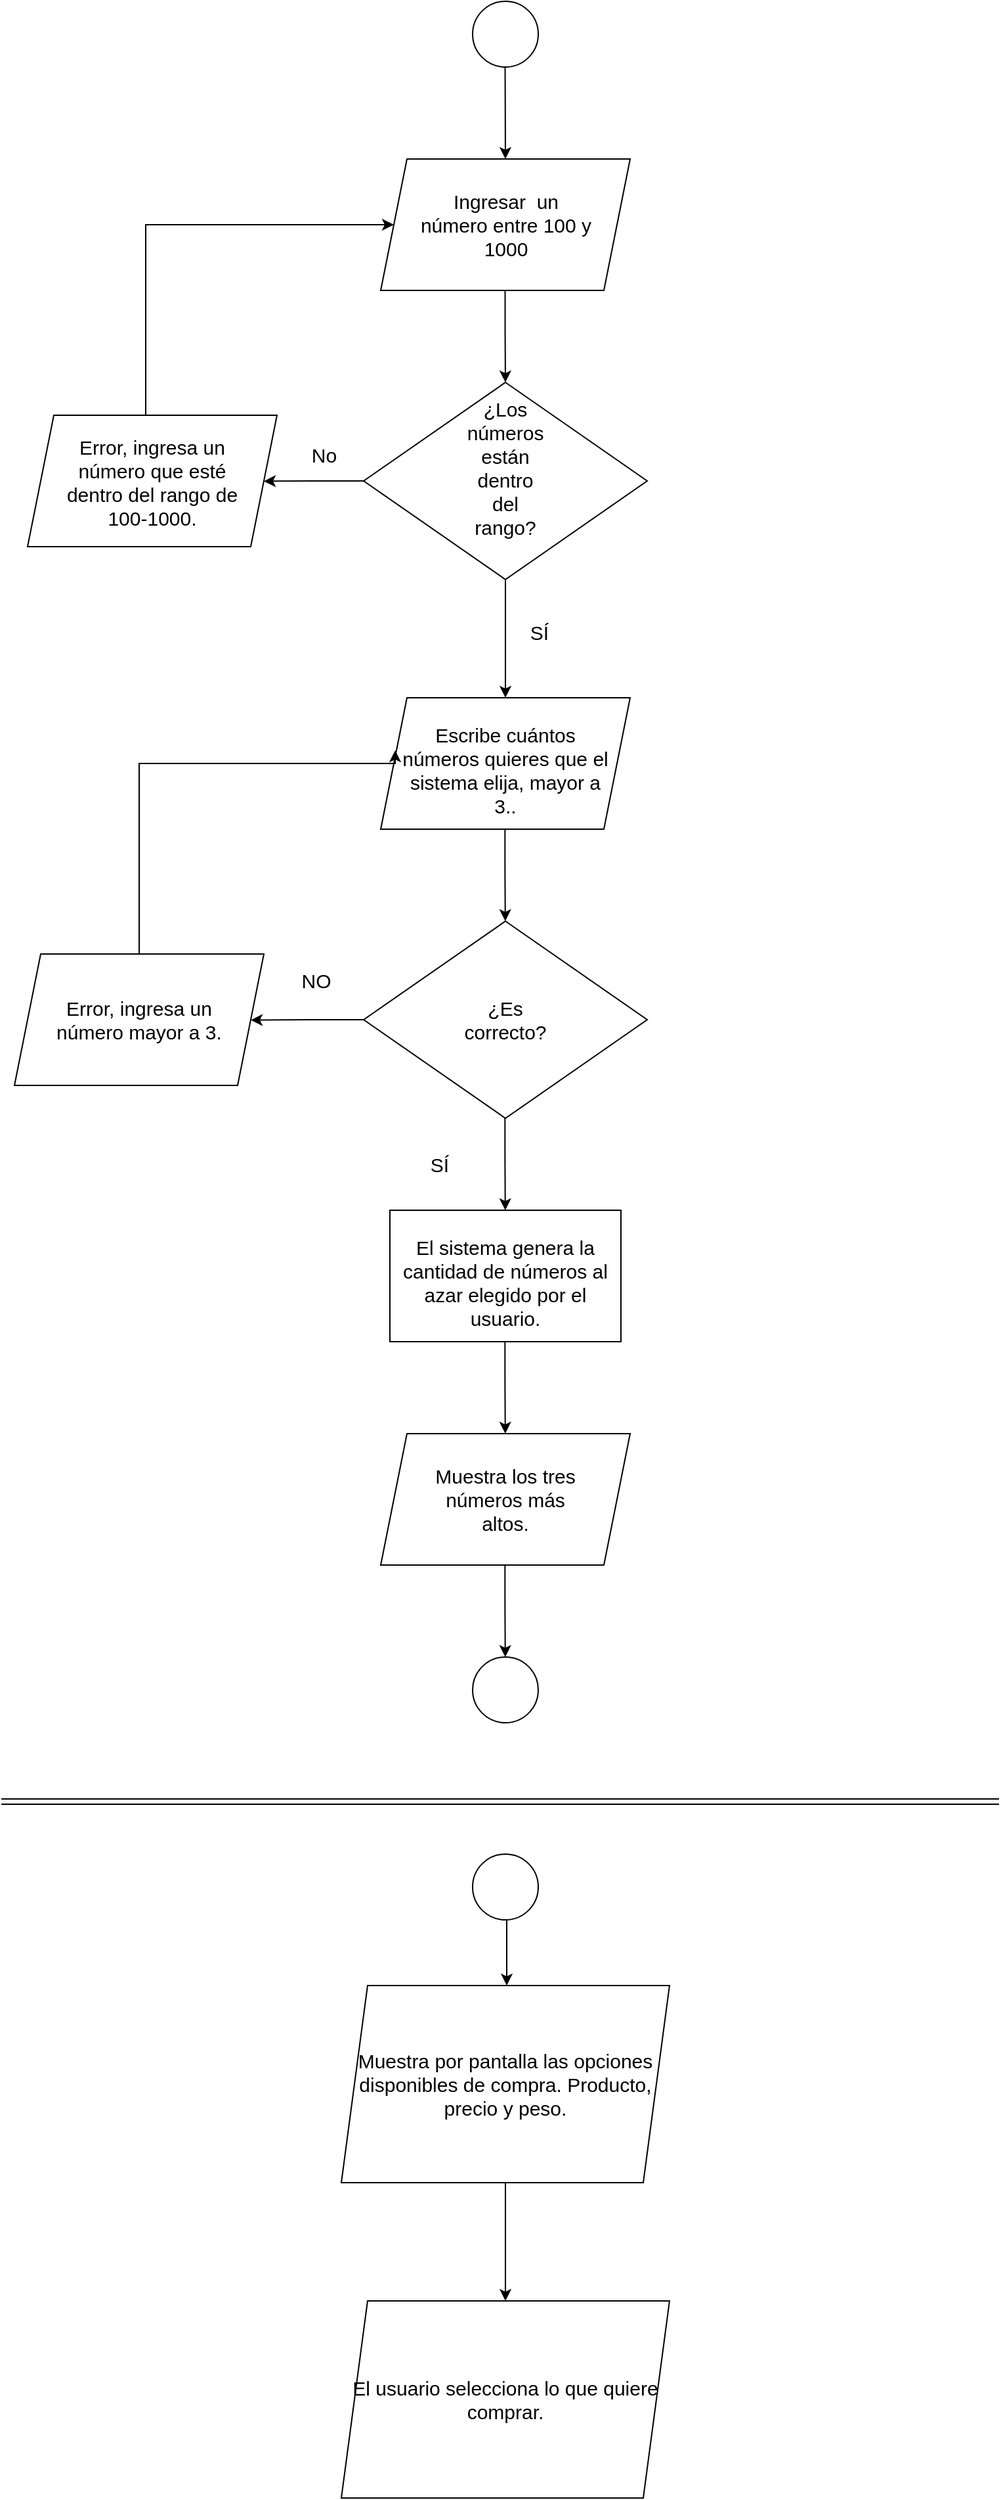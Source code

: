 <mxfile version="15.6.8" type="github">
  <diagram id="VdOsq-F18AdChOYIpm5G" name="Page-1">
    <mxGraphModel dx="953" dy="523" grid="1" gridSize="10" guides="1" tooltips="1" connect="1" arrows="1" fold="1" page="1" pageScale="1" pageWidth="827" pageHeight="1169" math="0" shadow="0">
      <root>
        <mxCell id="0" />
        <mxCell id="1" parent="0" />
        <mxCell id="8DrwOsFtgT8tIBUpSAKW-1" value="" style="ellipse;whiteSpace=wrap;html=1;aspect=fixed;" vertex="1" parent="1">
          <mxGeometry x="399" y="90" width="50" height="50" as="geometry" />
        </mxCell>
        <mxCell id="8DrwOsFtgT8tIBUpSAKW-5" value="" style="shape=parallelogram;perimeter=parallelogramPerimeter;whiteSpace=wrap;html=1;fixedSize=1;" vertex="1" parent="1">
          <mxGeometry x="329" y="210" width="190" height="100" as="geometry" />
        </mxCell>
        <mxCell id="8DrwOsFtgT8tIBUpSAKW-6" value="Ingresar&amp;nbsp; un número entre 100 y 1000" style="text;html=1;strokeColor=none;fillColor=none;align=center;verticalAlign=middle;whiteSpace=wrap;rounded=0;fontSize=15;" vertex="1" parent="1">
          <mxGeometry x="356.75" y="240" width="134.5" height="40" as="geometry" />
        </mxCell>
        <mxCell id="8DrwOsFtgT8tIBUpSAKW-7" value="" style="endArrow=classic;html=1;rounded=0;fontSize=15;" edge="1" parent="1">
          <mxGeometry width="50" height="50" relative="1" as="geometry">
            <mxPoint x="423.76" y="140" as="sourcePoint" />
            <mxPoint x="424" y="210" as="targetPoint" />
            <Array as="points" />
          </mxGeometry>
        </mxCell>
        <mxCell id="8DrwOsFtgT8tIBUpSAKW-8" value="" style="endArrow=classic;html=1;rounded=0;fontSize=15;" edge="1" parent="1">
          <mxGeometry width="50" height="50" relative="1" as="geometry">
            <mxPoint x="423.76" y="310" as="sourcePoint" />
            <mxPoint x="424" y="380.0" as="targetPoint" />
            <Array as="points">
              <mxPoint x="423.76" y="340" />
            </Array>
          </mxGeometry>
        </mxCell>
        <mxCell id="8DrwOsFtgT8tIBUpSAKW-9" value="" style="shape=parallelogram;perimeter=parallelogramPerimeter;whiteSpace=wrap;html=1;fixedSize=1;" vertex="1" parent="1">
          <mxGeometry x="329" y="620" width="190" height="100" as="geometry" />
        </mxCell>
        <mxCell id="8DrwOsFtgT8tIBUpSAKW-10" value="Escribe cuántos números quieres que el sistema elija, mayor a 3.." style="text;html=1;strokeColor=none;fillColor=none;align=center;verticalAlign=middle;whiteSpace=wrap;rounded=0;fontSize=15;" vertex="1" parent="1">
          <mxGeometry x="344" y="660" width="160" height="30" as="geometry" />
        </mxCell>
        <mxCell id="8DrwOsFtgT8tIBUpSAKW-13" value="" style="rounded=0;whiteSpace=wrap;html=1;fontSize=15;" vertex="1" parent="1">
          <mxGeometry x="336" y="1010" width="176" height="100" as="geometry" />
        </mxCell>
        <mxCell id="8DrwOsFtgT8tIBUpSAKW-14" value="El sistema genera la cantidad de números al azar elegido por el usuario." style="text;html=1;strokeColor=none;fillColor=none;align=center;verticalAlign=middle;whiteSpace=wrap;rounded=0;fontSize=15;" vertex="1" parent="1">
          <mxGeometry x="339" y="1050" width="170" height="30" as="geometry" />
        </mxCell>
        <mxCell id="8DrwOsFtgT8tIBUpSAKW-18" value="" style="endArrow=classic;html=1;rounded=0;fontSize=15;" edge="1" parent="1">
          <mxGeometry width="50" height="50" relative="1" as="geometry">
            <mxPoint x="423.66" y="720" as="sourcePoint" />
            <mxPoint x="423.9" y="790" as="targetPoint" />
            <Array as="points">
              <mxPoint x="423.66" y="750" />
            </Array>
          </mxGeometry>
        </mxCell>
        <mxCell id="8DrwOsFtgT8tIBUpSAKW-19" value="" style="shape=parallelogram;perimeter=parallelogramPerimeter;whiteSpace=wrap;html=1;fixedSize=1;" vertex="1" parent="1">
          <mxGeometry x="329" y="1180" width="190" height="100" as="geometry" />
        </mxCell>
        <mxCell id="8DrwOsFtgT8tIBUpSAKW-20" value="Muestra los tres números más altos." style="text;html=1;strokeColor=none;fillColor=none;align=center;verticalAlign=middle;whiteSpace=wrap;rounded=0;fontSize=15;" vertex="1" parent="1">
          <mxGeometry x="359" y="1215" width="130" height="30" as="geometry" />
        </mxCell>
        <mxCell id="8DrwOsFtgT8tIBUpSAKW-21" value="" style="endArrow=classic;html=1;rounded=0;fontSize=15;" edge="1" parent="1">
          <mxGeometry width="50" height="50" relative="1" as="geometry">
            <mxPoint x="423.66" y="940" as="sourcePoint" />
            <mxPoint x="423.9" y="1010" as="targetPoint" />
            <Array as="points">
              <mxPoint x="423.66" y="970.0" />
            </Array>
          </mxGeometry>
        </mxCell>
        <mxCell id="8DrwOsFtgT8tIBUpSAKW-22" value="" style="ellipse;whiteSpace=wrap;html=1;aspect=fixed;" vertex="1" parent="1">
          <mxGeometry x="399" y="1350" width="50" height="50" as="geometry" />
        </mxCell>
        <mxCell id="8DrwOsFtgT8tIBUpSAKW-27" style="edgeStyle=orthogonalEdgeStyle;rounded=0;orthogonalLoop=1;jettySize=auto;html=1;exitX=0;exitY=0.5;exitDx=0;exitDy=0;fontSize=15;" edge="1" parent="1" source="8DrwOsFtgT8tIBUpSAKW-23">
          <mxGeometry relative="1" as="geometry">
            <mxPoint x="240" y="455.19" as="targetPoint" />
          </mxGeometry>
        </mxCell>
        <mxCell id="8DrwOsFtgT8tIBUpSAKW-43" style="edgeStyle=orthogonalEdgeStyle;rounded=0;orthogonalLoop=1;jettySize=auto;html=1;fontSize=15;" edge="1" parent="1" source="8DrwOsFtgT8tIBUpSAKW-23">
          <mxGeometry relative="1" as="geometry">
            <mxPoint x="424" y="620" as="targetPoint" />
          </mxGeometry>
        </mxCell>
        <mxCell id="8DrwOsFtgT8tIBUpSAKW-23" value="" style="rhombus;whiteSpace=wrap;html=1;fontSize=15;" vertex="1" parent="1">
          <mxGeometry x="316" y="380" width="216" height="150" as="geometry" />
        </mxCell>
        <mxCell id="8DrwOsFtgT8tIBUpSAKW-24" value="¿Los números están dentro del rango?" style="text;html=1;strokeColor=none;fillColor=none;align=center;verticalAlign=middle;whiteSpace=wrap;rounded=0;fontSize=15;" vertex="1" parent="1">
          <mxGeometry x="394" y="430" width="60" height="30" as="geometry" />
        </mxCell>
        <mxCell id="8DrwOsFtgT8tIBUpSAKW-28" value="No" style="text;html=1;strokeColor=none;fillColor=none;align=center;verticalAlign=middle;whiteSpace=wrap;rounded=0;fontSize=15;" vertex="1" parent="1">
          <mxGeometry x="256" y="420" width="60" height="30" as="geometry" />
        </mxCell>
        <mxCell id="8DrwOsFtgT8tIBUpSAKW-31" value="" style="shape=parallelogram;perimeter=parallelogramPerimeter;whiteSpace=wrap;html=1;fixedSize=1;" vertex="1" parent="1">
          <mxGeometry x="60" y="405" width="190" height="100" as="geometry" />
        </mxCell>
        <mxCell id="8DrwOsFtgT8tIBUpSAKW-30" value="&lt;div&gt;Error, ingresa un número que esté dentro del rango de 100-1000.&lt;/div&gt;&lt;div&gt;&lt;br&gt;&lt;/div&gt;" style="text;html=1;strokeColor=none;fillColor=none;align=center;verticalAlign=middle;whiteSpace=wrap;rounded=0;fontSize=15;" vertex="1" parent="1">
          <mxGeometry x="80" y="430" width="150" height="70" as="geometry" />
        </mxCell>
        <mxCell id="8DrwOsFtgT8tIBUpSAKW-33" value="" style="endArrow=classic;html=1;rounded=0;fontSize=15;entryX=0;entryY=0.5;entryDx=0;entryDy=0;" edge="1" parent="1" target="8DrwOsFtgT8tIBUpSAKW-5">
          <mxGeometry width="50" height="50" relative="1" as="geometry">
            <mxPoint x="150" y="405" as="sourcePoint" />
            <mxPoint x="150" y="230" as="targetPoint" />
            <Array as="points">
              <mxPoint x="150" y="260" />
            </Array>
          </mxGeometry>
        </mxCell>
        <mxCell id="8DrwOsFtgT8tIBUpSAKW-37" value="SÍ" style="text;html=1;strokeColor=none;fillColor=none;align=center;verticalAlign=middle;whiteSpace=wrap;rounded=0;fontSize=15;" vertex="1" parent="1">
          <mxGeometry x="420" y="555" width="60" height="30" as="geometry" />
        </mxCell>
        <mxCell id="8DrwOsFtgT8tIBUpSAKW-54" style="edgeStyle=orthogonalEdgeStyle;rounded=0;orthogonalLoop=1;jettySize=auto;html=1;exitX=0;exitY=0.5;exitDx=0;exitDy=0;fontSize=15;" edge="1" parent="1" source="8DrwOsFtgT8tIBUpSAKW-49">
          <mxGeometry relative="1" as="geometry">
            <mxPoint x="230" y="865.276" as="targetPoint" />
          </mxGeometry>
        </mxCell>
        <mxCell id="8DrwOsFtgT8tIBUpSAKW-49" value="" style="rhombus;whiteSpace=wrap;html=1;fontSize=15;" vertex="1" parent="1">
          <mxGeometry x="316" y="790" width="216" height="150" as="geometry" />
        </mxCell>
        <mxCell id="8DrwOsFtgT8tIBUpSAKW-51" value="¿Es correcto?" style="text;html=1;strokeColor=none;fillColor=none;align=center;verticalAlign=middle;whiteSpace=wrap;rounded=0;fontSize=15;" vertex="1" parent="1">
          <mxGeometry x="394" y="850" width="60" height="30" as="geometry" />
        </mxCell>
        <mxCell id="8DrwOsFtgT8tIBUpSAKW-52" value="&lt;div&gt;SÍ&lt;br&gt;&lt;/div&gt;" style="text;html=1;strokeColor=none;fillColor=none;align=center;verticalAlign=middle;whiteSpace=wrap;rounded=0;fontSize=15;" vertex="1" parent="1">
          <mxGeometry x="344" y="960" width="60" height="30" as="geometry" />
        </mxCell>
        <mxCell id="8DrwOsFtgT8tIBUpSAKW-55" value="&lt;div&gt;NO&lt;/div&gt;" style="text;html=1;strokeColor=none;fillColor=none;align=center;verticalAlign=middle;whiteSpace=wrap;rounded=0;fontSize=15;" vertex="1" parent="1">
          <mxGeometry x="250" y="820" width="60" height="30" as="geometry" />
        </mxCell>
        <mxCell id="8DrwOsFtgT8tIBUpSAKW-60" style="edgeStyle=orthogonalEdgeStyle;rounded=0;orthogonalLoop=1;jettySize=auto;html=1;exitX=0.5;exitY=0;exitDx=0;exitDy=0;fontSize=15;entryX=0.058;entryY=0.4;entryDx=0;entryDy=0;entryPerimeter=0;" edge="1" parent="1" source="8DrwOsFtgT8tIBUpSAKW-56" target="8DrwOsFtgT8tIBUpSAKW-9">
          <mxGeometry relative="1" as="geometry">
            <mxPoint x="145" y="660" as="targetPoint" />
            <Array as="points">
              <mxPoint x="145" y="670" />
              <mxPoint x="340" y="670" />
            </Array>
          </mxGeometry>
        </mxCell>
        <mxCell id="8DrwOsFtgT8tIBUpSAKW-56" value="" style="shape=parallelogram;perimeter=parallelogramPerimeter;whiteSpace=wrap;html=1;fixedSize=1;" vertex="1" parent="1">
          <mxGeometry x="50" y="815" width="190" height="100" as="geometry" />
        </mxCell>
        <mxCell id="8DrwOsFtgT8tIBUpSAKW-58" value="Error, ingresa un número mayor a 3." style="text;html=1;strokeColor=none;fillColor=none;align=center;verticalAlign=middle;whiteSpace=wrap;rounded=0;fontSize=15;" vertex="1" parent="1">
          <mxGeometry x="75" y="850" width="140" height="30" as="geometry" />
        </mxCell>
        <mxCell id="8DrwOsFtgT8tIBUpSAKW-61" value="" style="endArrow=classic;html=1;rounded=0;fontSize=15;" edge="1" parent="1">
          <mxGeometry width="50" height="50" relative="1" as="geometry">
            <mxPoint x="423.66" y="1110" as="sourcePoint" />
            <mxPoint x="423.9" y="1180" as="targetPoint" />
            <Array as="points">
              <mxPoint x="423.66" y="1140" />
            </Array>
          </mxGeometry>
        </mxCell>
        <mxCell id="8DrwOsFtgT8tIBUpSAKW-62" value="" style="endArrow=classic;html=1;rounded=0;fontSize=15;" edge="1" parent="1">
          <mxGeometry width="50" height="50" relative="1" as="geometry">
            <mxPoint x="423.66" y="1280" as="sourcePoint" />
            <mxPoint x="423.9" y="1350" as="targetPoint" />
            <Array as="points">
              <mxPoint x="423.66" y="1310" />
            </Array>
          </mxGeometry>
        </mxCell>
        <mxCell id="8DrwOsFtgT8tIBUpSAKW-63" value="" style="shape=link;html=1;rounded=0;fontSize=15;" edge="1" parent="1">
          <mxGeometry width="100" relative="1" as="geometry">
            <mxPoint x="40" y="1460" as="sourcePoint" />
            <mxPoint x="800" y="1460" as="targetPoint" />
          </mxGeometry>
        </mxCell>
        <mxCell id="8DrwOsFtgT8tIBUpSAKW-64" value="" style="ellipse;whiteSpace=wrap;html=1;aspect=fixed;" vertex="1" parent="1">
          <mxGeometry x="399" y="1500" width="50" height="50" as="geometry" />
        </mxCell>
        <mxCell id="8DrwOsFtgT8tIBUpSAKW-65" value="" style="endArrow=classic;html=1;rounded=0;fontSize=15;" edge="1" parent="1">
          <mxGeometry width="50" height="50" relative="1" as="geometry">
            <mxPoint x="425" y="1550" as="sourcePoint" />
            <mxPoint x="425" y="1600" as="targetPoint" />
          </mxGeometry>
        </mxCell>
        <mxCell id="8DrwOsFtgT8tIBUpSAKW-67" style="edgeStyle=orthogonalEdgeStyle;rounded=0;orthogonalLoop=1;jettySize=auto;html=1;fontSize=15;" edge="1" parent="1" source="8DrwOsFtgT8tIBUpSAKW-66">
          <mxGeometry relative="1" as="geometry">
            <mxPoint x="424" y="1840" as="targetPoint" />
          </mxGeometry>
        </mxCell>
        <mxCell id="8DrwOsFtgT8tIBUpSAKW-66" value="Muestra por pantalla las opciones disponibles de compra. Producto, precio y peso." style="shape=parallelogram;perimeter=parallelogramPerimeter;whiteSpace=wrap;html=1;fixedSize=1;fontSize=15;" vertex="1" parent="1">
          <mxGeometry x="299" y="1600" width="250" height="150" as="geometry" />
        </mxCell>
        <mxCell id="8DrwOsFtgT8tIBUpSAKW-68" value="El usuario selecciona lo que quiere comprar." style="shape=parallelogram;perimeter=parallelogramPerimeter;whiteSpace=wrap;html=1;fixedSize=1;fontSize=15;" vertex="1" parent="1">
          <mxGeometry x="299" y="1840" width="250" height="150" as="geometry" />
        </mxCell>
      </root>
    </mxGraphModel>
  </diagram>
</mxfile>
